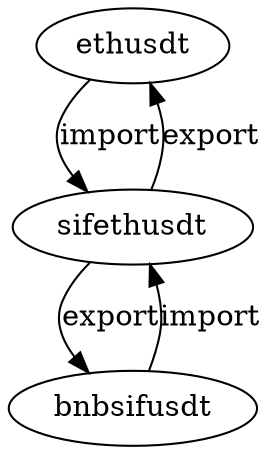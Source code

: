 digraph G {
    ethusdt -> sifethusdt [label="import"]
    sifethusdt -> bnbsifusdt [label="export"]
    sifethusdt -> ethusdt [label="export"]
    bnbsifusdt -> sifethusdt [label="import"]
}
